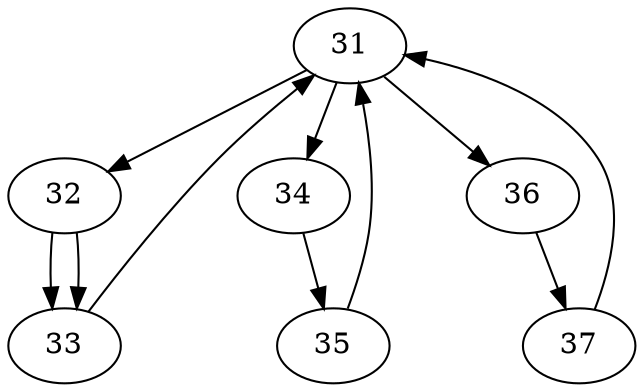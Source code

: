digraph {
  31 -> 32 ["action" = 0]
  31 -> 34 ["action" = 0]
  32 -> 33 ["action" = 0]
  32 -> 33 ["action" = 1]
  33 -> 31 ["action" = 0]
  34 -> 35 ["action" = 0]
  35 -> 31 ["action" = 0]
  31 -> 36 ["action" = 0]
  36 -> 37 ["action" = 0]
  37 -> 31 ["action" = 0]
}